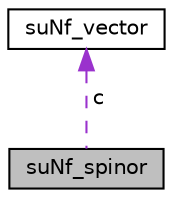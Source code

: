 digraph "suNf_spinor"
{
 // LATEX_PDF_SIZE
  edge [fontname="Helvetica",fontsize="10",labelfontname="Helvetica",labelfontsize="10"];
  node [fontname="Helvetica",fontsize="10",shape=record];
  Node1 [label="suNf_spinor",height=0.2,width=0.4,color="black", fillcolor="grey75", style="filled", fontcolor="black",tooltip=" "];
  Node2 -> Node1 [dir="back",color="darkorchid3",fontsize="10",style="dashed",label=" c" ];
  Node2 [label="suNf_vector",height=0.2,width=0.4,color="black", fillcolor="white", style="filled",URL="$de/d49/structsuNf__vector.html",tooltip=" "];
}
